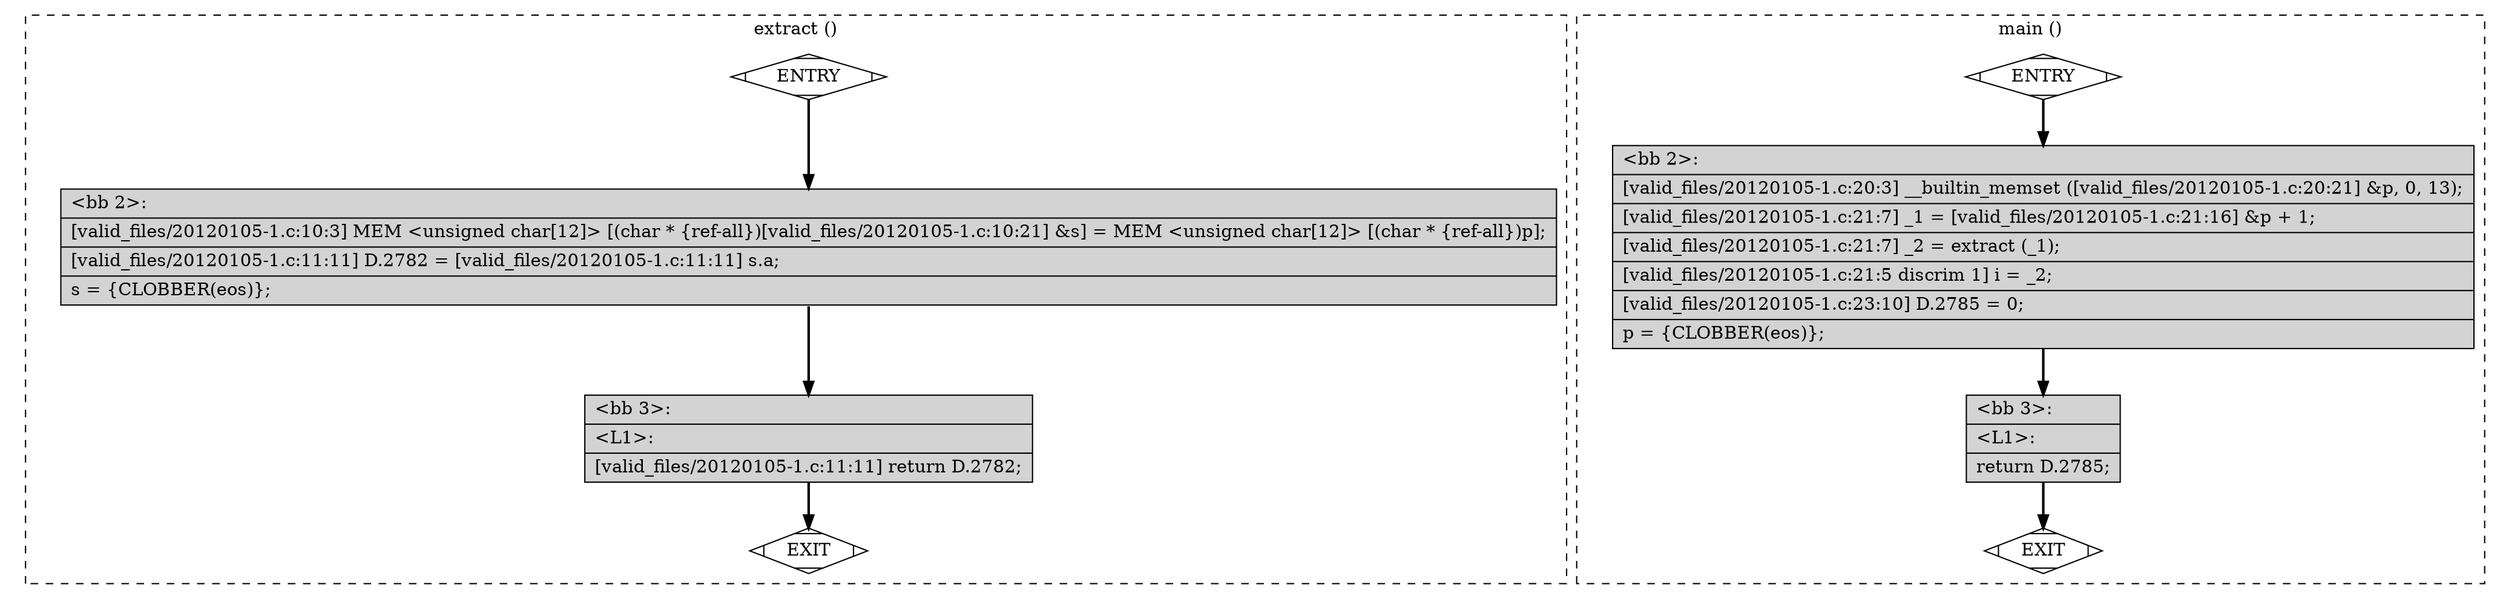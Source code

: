 digraph "a-20120105-1.c.015t.cfg" {
overlap=false;
subgraph "cluster_extract" {
	style="dashed";
	color="black";
	label="extract ()";
	fn_0_basic_block_0 [shape=Mdiamond,style=filled,fillcolor=white,label="ENTRY"];

	fn_0_basic_block_1 [shape=Mdiamond,style=filled,fillcolor=white,label="EXIT"];

	fn_0_basic_block_2 [shape=record,style=filled,fillcolor=lightgrey,label="{\<bb\ 2\>:\l\
|[valid_files/20120105-1.c:10:3]\ MEM\ \<unsigned\ char[12]\>\ [(char\ *\ \{ref-all\})[valid_files/20120105-1.c:10:21]\ &s]\ =\ MEM\ \<unsigned\ char[12]\>\ [(char\ *\ \{ref-all\})p];\l\
|[valid_files/20120105-1.c:11:11]\ D.2782\ =\ [valid_files/20120105-1.c:11:11]\ s.a;\l\
|s\ =\ \{CLOBBER(eos)\};\l\
}"];

	fn_0_basic_block_3 [shape=record,style=filled,fillcolor=lightgrey,label="{\<bb\ 3\>:\l\
|\<L1\>:\l\
|[valid_files/20120105-1.c:11:11]\ return\ D.2782;\l\
}"];

	fn_0_basic_block_0:s -> fn_0_basic_block_2:n [style="solid,bold",color=black,weight=100,constraint=true];
	fn_0_basic_block_2:s -> fn_0_basic_block_3:n [style="solid,bold",color=black,weight=100,constraint=true];
	fn_0_basic_block_3:s -> fn_0_basic_block_1:n [style="solid,bold",color=black,weight=10,constraint=true];
	fn_0_basic_block_0:s -> fn_0_basic_block_1:n [style="invis",constraint=true];
}
subgraph "cluster_main" {
	style="dashed";
	color="black";
	label="main ()";
	fn_1_basic_block_0 [shape=Mdiamond,style=filled,fillcolor=white,label="ENTRY"];

	fn_1_basic_block_1 [shape=Mdiamond,style=filled,fillcolor=white,label="EXIT"];

	fn_1_basic_block_2 [shape=record,style=filled,fillcolor=lightgrey,label="{\<bb\ 2\>:\l\
|[valid_files/20120105-1.c:20:3]\ __builtin_memset\ ([valid_files/20120105-1.c:20:21]\ &p,\ 0,\ 13);\l\
|[valid_files/20120105-1.c:21:7]\ _1\ =\ [valid_files/20120105-1.c:21:16]\ &p\ +\ 1;\l\
|[valid_files/20120105-1.c:21:7]\ _2\ =\ extract\ (_1);\l\
|[valid_files/20120105-1.c:21:5\ discrim\ 1]\ i\ =\ _2;\l\
|[valid_files/20120105-1.c:23:10]\ D.2785\ =\ 0;\l\
|p\ =\ \{CLOBBER(eos)\};\l\
}"];

	fn_1_basic_block_3 [shape=record,style=filled,fillcolor=lightgrey,label="{\<bb\ 3\>:\l\
|\<L1\>:\l\
|return\ D.2785;\l\
}"];

	fn_1_basic_block_0:s -> fn_1_basic_block_2:n [style="solid,bold",color=black,weight=100,constraint=true];
	fn_1_basic_block_2:s -> fn_1_basic_block_3:n [style="solid,bold",color=black,weight=100,constraint=true];
	fn_1_basic_block_3:s -> fn_1_basic_block_1:n [style="solid,bold",color=black,weight=10,constraint=true];
	fn_1_basic_block_0:s -> fn_1_basic_block_1:n [style="invis",constraint=true];
}
}
